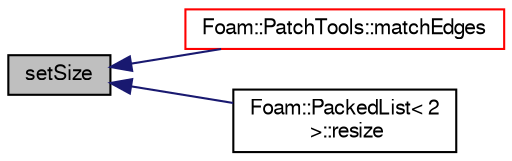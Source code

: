digraph "setSize"
{
  bgcolor="transparent";
  edge [fontname="FreeSans",fontsize="10",labelfontname="FreeSans",labelfontsize="10"];
  node [fontname="FreeSans",fontsize="10",shape=record];
  rankdir="LR";
  Node254 [label="setSize",height=0.2,width=0.4,color="black", fillcolor="grey75", style="filled", fontcolor="black"];
  Node254 -> Node255 [dir="back",color="midnightblue",fontsize="10",style="solid",fontname="FreeSans"];
  Node255 [label="Foam::PatchTools::matchEdges",height=0.2,width=0.4,color="red",URL="$a27526.html#af33c8acb7b267d0ccea6a0365776e1d1",tooltip="Find corresponding edges on patches sharing the same points. "];
  Node254 -> Node262 [dir="back",color="midnightblue",fontsize="10",style="solid",fontname="FreeSans"];
  Node262 [label="Foam::PackedList\< 2\l \>::resize",height=0.2,width=0.4,color="black",URL="$a25938.html#a269162b4a99f0b5255951cfe3309f517",tooltip="Reset addressable list size, does not shrink the allocated size. "];
}

